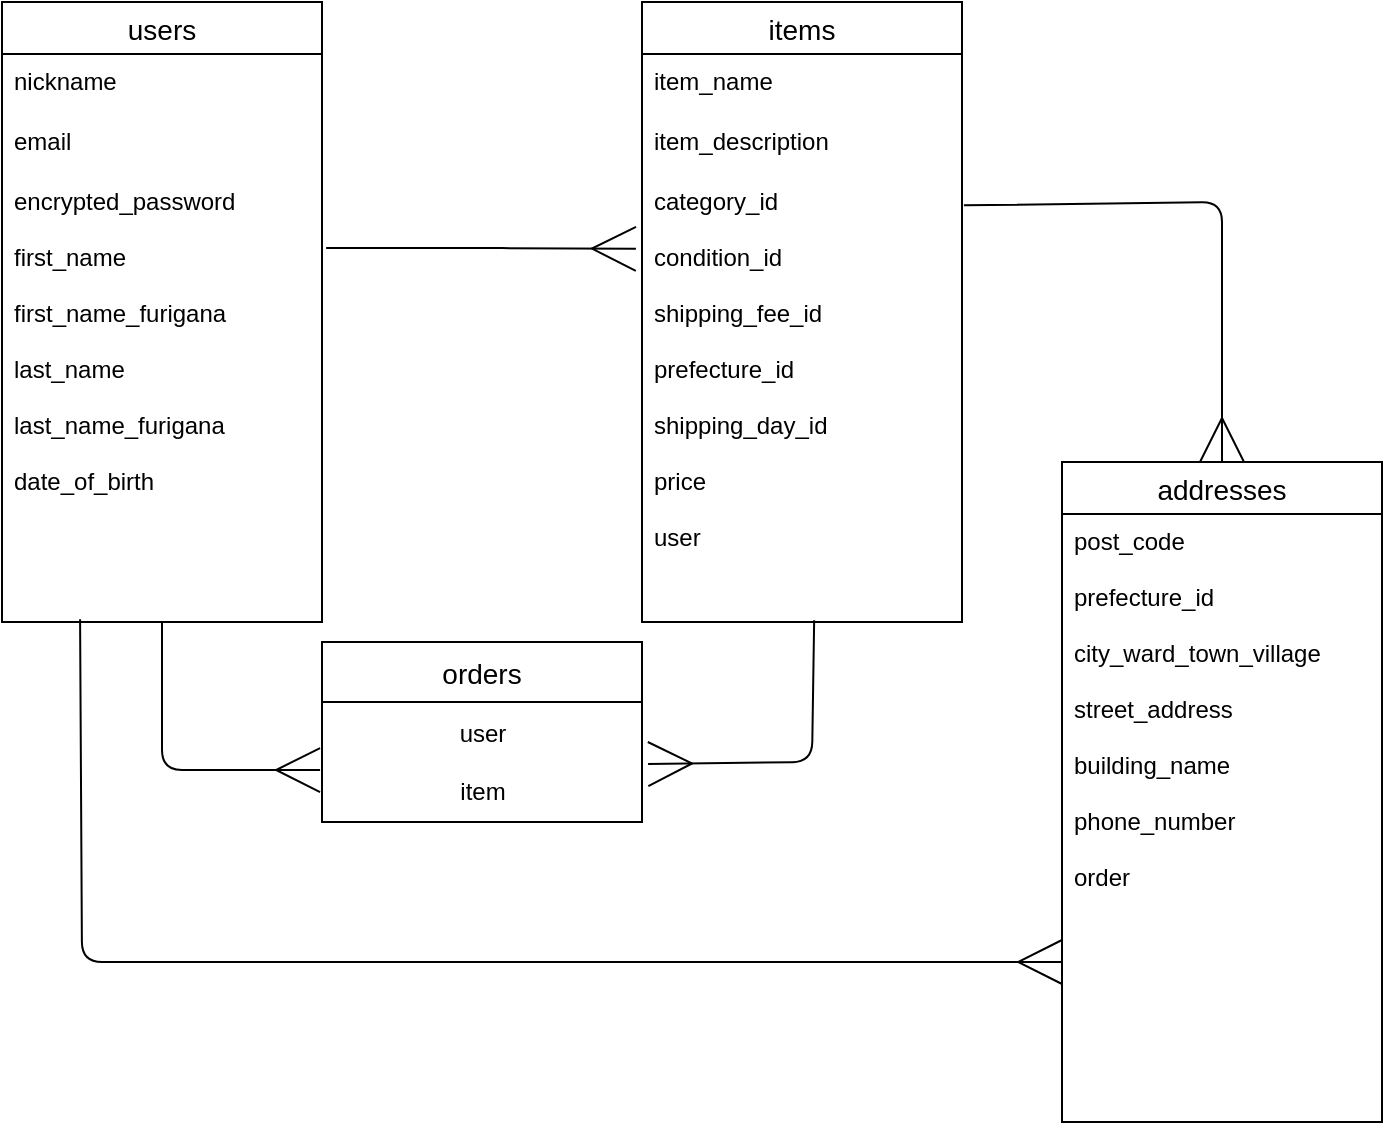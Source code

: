 <mxfile>
    <diagram id="V-IRBs3w7pinZS8A00fv" name="ページ1">
        <mxGraphModel dx="1019" dy="629" grid="1" gridSize="10" guides="1" tooltips="1" connect="1" arrows="1" fold="1" page="1" pageScale="1" pageWidth="827" pageHeight="1169" math="0" shadow="0">
            <root>
                <mxCell id="0"/>
                <mxCell id="1" parent="0"/>
                <mxCell id="16" style="edgeStyle=none;html=1;entryX=-0.019;entryY=0.167;entryDx=0;entryDy=0;entryPerimeter=0;endArrow=ERmany;endFill=0;strokeWidth=1;endSize=20;exitX=1.013;exitY=0.165;exitDx=0;exitDy=0;exitPerimeter=0;" edge="1" parent="1" source="5" target="9">
                    <mxGeometry relative="1" as="geometry">
                        <Array as="points">
                            <mxPoint x="280" y="243"/>
                        </Array>
                    </mxGeometry>
                </mxCell>
                <mxCell id="18" style="edgeStyle=none;html=1;entryX=-0.006;entryY=0.267;entryDx=0;entryDy=0;strokeWidth=1;endArrow=ERmany;endFill=0;endSize=20;entryPerimeter=0;" edge="1" parent="1" source="2">
                    <mxGeometry relative="1" as="geometry">
                        <mxPoint x="199.04" y="504.01" as="targetPoint"/>
                        <Array as="points">
                            <mxPoint x="120" y="504"/>
                        </Array>
                    </mxGeometry>
                </mxCell>
                <mxCell id="34" style="edgeStyle=none;html=1;strokeWidth=1;endArrow=ERmany;endFill=0;startSize=26;endSize=20;exitX=0.244;exitY=0.994;exitDx=0;exitDy=0;exitPerimeter=0;" edge="1" parent="1" source="5">
                    <mxGeometry relative="1" as="geometry">
                        <mxPoint x="570" y="600" as="targetPoint"/>
                        <Array as="points">
                            <mxPoint x="80" y="600"/>
                        </Array>
                    </mxGeometry>
                </mxCell>
                <mxCell id="2" value="users" style="swimlane;fontStyle=0;childLayout=stackLayout;horizontal=1;startSize=26;horizontalStack=0;resizeParent=1;resizeParentMax=0;resizeLast=0;collapsible=1;marginBottom=0;align=center;fontSize=14;" vertex="1" parent="1">
                    <mxGeometry x="40" y="120" width="160" height="310" as="geometry"/>
                </mxCell>
                <mxCell id="3" value="nickname" style="text;strokeColor=none;fillColor=none;spacingLeft=4;spacingRight=4;overflow=hidden;rotatable=0;points=[[0,0.5],[1,0.5]];portConstraint=eastwest;fontSize=12;" vertex="1" parent="2">
                    <mxGeometry y="26" width="160" height="30" as="geometry"/>
                </mxCell>
                <mxCell id="4" value="email" style="text;strokeColor=none;fillColor=none;spacingLeft=4;spacingRight=4;overflow=hidden;rotatable=0;points=[[0,0.5],[1,0.5]];portConstraint=eastwest;fontSize=12;" vertex="1" parent="2">
                    <mxGeometry y="56" width="160" height="30" as="geometry"/>
                </mxCell>
                <mxCell id="5" value="encrypted_password&#10;&#10;first_name&#10;&#10;first_name_furigana&#10;&#10;last_name&#10;&#10;last_name_furigana&#10;&#10;date_of_birth&#10;" style="text;strokeColor=none;fillColor=none;spacingLeft=4;spacingRight=4;overflow=hidden;rotatable=0;points=[[0,0.5],[1,0.5]];portConstraint=eastwest;fontSize=12;" vertex="1" parent="2">
                    <mxGeometry y="86" width="160" height="224" as="geometry"/>
                </mxCell>
                <mxCell id="17" style="edgeStyle=none;html=1;strokeWidth=1;endArrow=ERmany;endFill=0;endSize=20;entryX=1.019;entryY=0.167;entryDx=0;entryDy=0;entryPerimeter=0;exitX=0.538;exitY=0.996;exitDx=0;exitDy=0;exitPerimeter=0;" edge="1" parent="1" source="9">
                    <mxGeometry relative="1" as="geometry">
                        <mxPoint x="445" y="440" as="sourcePoint"/>
                        <mxPoint x="363.04" y="501.01" as="targetPoint"/>
                        <Array as="points">
                            <mxPoint x="445" y="500"/>
                        </Array>
                    </mxGeometry>
                </mxCell>
                <mxCell id="33" style="edgeStyle=none;html=1;entryX=0.5;entryY=0;entryDx=0;entryDy=0;strokeWidth=1;endArrow=ERmany;endFill=0;startSize=26;endSize=20;exitX=1.006;exitY=0.07;exitDx=0;exitDy=0;exitPerimeter=0;" edge="1" parent="1" source="9" target="23">
                    <mxGeometry relative="1" as="geometry">
                        <Array as="points">
                            <mxPoint x="650" y="220"/>
                        </Array>
                    </mxGeometry>
                </mxCell>
                <mxCell id="6" value="items" style="swimlane;fontStyle=0;childLayout=stackLayout;horizontal=1;startSize=26;horizontalStack=0;resizeParent=1;resizeParentMax=0;resizeLast=0;collapsible=1;marginBottom=0;align=center;fontSize=14;points=[[0,0,0,0,0],[0,0.25,0,0,0],[0,0.5,0,0,0],[0,0.75,0,0,0],[0,1,0,0,0],[0.25,0,0,0,0],[0.25,1,0,0,0],[0.5,0,0,0,0],[0.5,1,0,0,0],[0.75,0,0,0,0],[0.75,1,0,0,0],[1,0,0,0,0],[1,0.25,0,0,0],[1,0.5,0,0,0],[1,0.75,0,0,0],[1,1,0,0,0]];rotation=0;arcSize=15;" vertex="1" parent="1">
                    <mxGeometry x="360" y="120" width="160" height="310" as="geometry"/>
                </mxCell>
                <mxCell id="7" value="item_name" style="text;strokeColor=none;fillColor=none;spacingLeft=4;spacingRight=4;overflow=hidden;rotatable=0;points=[[0,0.5],[1,0.5]];portConstraint=eastwest;fontSize=12;" vertex="1" parent="6">
                    <mxGeometry y="26" width="160" height="30" as="geometry"/>
                </mxCell>
                <mxCell id="8" value="item_description" style="text;strokeColor=none;fillColor=none;spacingLeft=4;spacingRight=4;overflow=hidden;rotatable=0;points=[[0,0.5],[1,0.5]];portConstraint=eastwest;fontSize=12;" vertex="1" parent="6">
                    <mxGeometry y="56" width="160" height="30" as="geometry"/>
                </mxCell>
                <mxCell id="9" value="category_id&#10;&#10;condition_id&#10;&#10;shipping_fee_id&#10;&#10;prefecture_id&#10;&#10;shipping_day_id&#10;&#10;price&#10;&#10;user&#10;" style="text;strokeColor=none;fillColor=none;spacingLeft=4;spacingRight=4;overflow=hidden;rotatable=0;points=[[0,0.5],[1,0.5]];portConstraint=eastwest;fontSize=12;arcSize=24;" vertex="1" parent="6">
                    <mxGeometry y="86" width="160" height="224" as="geometry"/>
                </mxCell>
                <mxCell id="10" value="orders" style="swimlane;fontStyle=0;childLayout=stackLayout;horizontal=1;startSize=30;horizontalStack=0;resizeParent=1;resizeParentMax=0;resizeLast=0;collapsible=1;marginBottom=0;align=center;fontSize=14;" vertex="1" parent="1">
                    <mxGeometry x="200" y="440" width="160" height="90" as="geometry"/>
                </mxCell>
                <mxCell id="40" value="user&lt;br&gt;&lt;br&gt;item" style="text;html=1;align=center;verticalAlign=middle;resizable=0;points=[];autosize=1;strokeColor=none;fillColor=none;" vertex="1" parent="10">
                    <mxGeometry y="30" width="160" height="60" as="geometry"/>
                </mxCell>
                <mxCell id="23" value="addresses" style="swimlane;fontStyle=0;childLayout=stackLayout;horizontal=1;startSize=26;horizontalStack=0;resizeParent=1;resizeParentMax=0;resizeLast=0;collapsible=1;marginBottom=0;align=center;fontSize=14;" vertex="1" parent="1">
                    <mxGeometry x="570" y="350" width="160" height="330" as="geometry"/>
                </mxCell>
                <mxCell id="26" value="post_code&#10;&#10;prefecture_id&#10;&#10;city_ward_town_village&#10;&#10;street_address&#10;&#10;building_name&#10;&#10;phone_number&#10;&#10;order&#10;&#10;&#10;&#10;" style="text;strokeColor=none;fillColor=none;spacingLeft=4;spacingRight=4;overflow=hidden;rotatable=0;points=[[0,0.5],[1,0.5]];portConstraint=eastwest;fontSize=12;" vertex="1" parent="23">
                    <mxGeometry y="26" width="160" height="304" as="geometry"/>
                </mxCell>
            </root>
        </mxGraphModel>
    </diagram>
</mxfile>